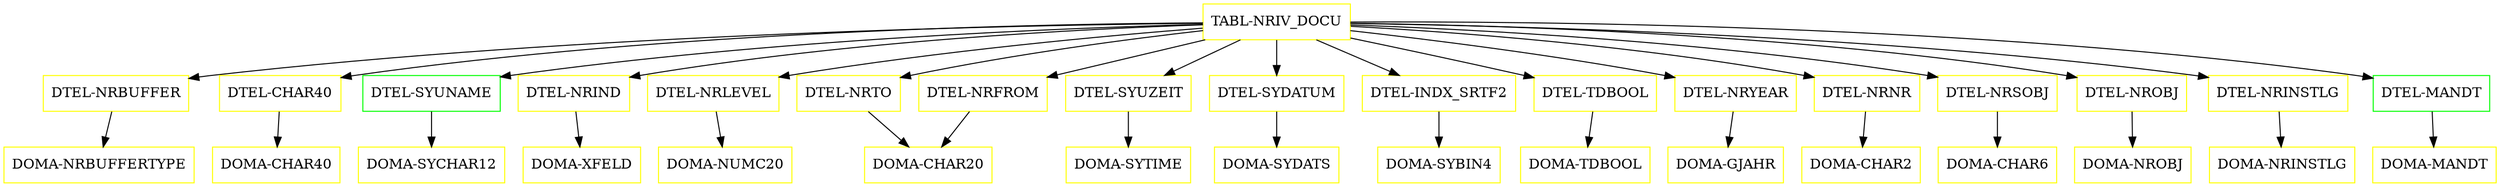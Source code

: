 digraph G {
  "TABL-NRIV_DOCU" [shape=box,color=yellow];
  "DTEL-NRBUFFER" [shape=box,color=yellow,URL="./DTEL_NRBUFFER.html"];
  "DOMA-NRBUFFERTYPE" [shape=box,color=yellow,URL="./DOMA_NRBUFFERTYPE.html"];
  "DTEL-CHAR40" [shape=box,color=yellow,URL="./DTEL_CHAR40.html"];
  "DOMA-CHAR40" [shape=box,color=yellow,URL="./DOMA_CHAR40.html"];
  "DTEL-SYUNAME" [shape=box,color=green,URL="./DTEL_SYUNAME.html"];
  "DOMA-SYCHAR12" [shape=box,color=yellow,URL="./DOMA_SYCHAR12.html"];
  "DTEL-NRIND" [shape=box,color=yellow,URL="./DTEL_NRIND.html"];
  "DOMA-XFELD" [shape=box,color=yellow,URL="./DOMA_XFELD.html"];
  "DTEL-NRLEVEL" [shape=box,color=yellow,URL="./DTEL_NRLEVEL.html"];
  "DOMA-NUMC20" [shape=box,color=yellow,URL="./DOMA_NUMC20.html"];
  "DTEL-NRTO" [shape=box,color=yellow,URL="./DTEL_NRTO.html"];
  "DOMA-CHAR20" [shape=box,color=yellow,URL="./DOMA_CHAR20.html"];
  "DTEL-NRFROM" [shape=box,color=yellow,URL="./DTEL_NRFROM.html"];
  "DTEL-SYUZEIT" [shape=box,color=yellow,URL="./DTEL_SYUZEIT.html"];
  "DOMA-SYTIME" [shape=box,color=yellow,URL="./DOMA_SYTIME.html"];
  "DTEL-SYDATUM" [shape=box,color=yellow,URL="./DTEL_SYDATUM.html"];
  "DOMA-SYDATS" [shape=box,color=yellow,URL="./DOMA_SYDATS.html"];
  "DTEL-INDX_SRTF2" [shape=box,color=yellow,URL="./DTEL_INDX_SRTF2.html"];
  "DOMA-SYBIN4" [shape=box,color=yellow,URL="./DOMA_SYBIN4.html"];
  "DTEL-TDBOOL" [shape=box,color=yellow,URL="./DTEL_TDBOOL.html"];
  "DOMA-TDBOOL" [shape=box,color=yellow,URL="./DOMA_TDBOOL.html"];
  "DTEL-NRYEAR" [shape=box,color=yellow,URL="./DTEL_NRYEAR.html"];
  "DOMA-GJAHR" [shape=box,color=yellow,URL="./DOMA_GJAHR.html"];
  "DTEL-NRNR" [shape=box,color=yellow,URL="./DTEL_NRNR.html"];
  "DOMA-CHAR2" [shape=box,color=yellow,URL="./DOMA_CHAR2.html"];
  "DTEL-NRSOBJ" [shape=box,color=yellow,URL="./DTEL_NRSOBJ.html"];
  "DOMA-CHAR6" [shape=box,color=yellow,URL="./DOMA_CHAR6.html"];
  "DTEL-NROBJ" [shape=box,color=yellow,URL="./DTEL_NROBJ.html"];
  "DOMA-NROBJ" [shape=box,color=yellow,URL="./DOMA_NROBJ.html"];
  "DTEL-NRINSTLG" [shape=box,color=yellow,URL="./DTEL_NRINSTLG.html"];
  "DOMA-NRINSTLG" [shape=box,color=yellow,URL="./DOMA_NRINSTLG.html"];
  "DTEL-MANDT" [shape=box,color=green,URL="./DTEL_MANDT.html"];
  "DOMA-MANDT" [shape=box,color=yellow,URL="./DOMA_MANDT.html"];
  "TABL-NRIV_DOCU" -> "DTEL-MANDT";
  "TABL-NRIV_DOCU" -> "DTEL-NRINSTLG";
  "TABL-NRIV_DOCU" -> "DTEL-NROBJ";
  "TABL-NRIV_DOCU" -> "DTEL-NRSOBJ";
  "TABL-NRIV_DOCU" -> "DTEL-NRNR";
  "TABL-NRIV_DOCU" -> "DTEL-NRYEAR";
  "TABL-NRIV_DOCU" -> "DTEL-TDBOOL";
  "TABL-NRIV_DOCU" -> "DTEL-INDX_SRTF2";
  "TABL-NRIV_DOCU" -> "DTEL-SYDATUM";
  "TABL-NRIV_DOCU" -> "DTEL-SYUZEIT";
  "TABL-NRIV_DOCU" -> "DTEL-NRFROM";
  "TABL-NRIV_DOCU" -> "DTEL-NRTO";
  "TABL-NRIV_DOCU" -> "DTEL-NRLEVEL";
  "TABL-NRIV_DOCU" -> "DTEL-NRIND";
  "TABL-NRIV_DOCU" -> "DTEL-SYUNAME";
  "TABL-NRIV_DOCU" -> "DTEL-CHAR40";
  "TABL-NRIV_DOCU" -> "DTEL-NRBUFFER";
  "DTEL-NRBUFFER" -> "DOMA-NRBUFFERTYPE";
  "DTEL-CHAR40" -> "DOMA-CHAR40";
  "DTEL-SYUNAME" -> "DOMA-SYCHAR12";
  "DTEL-NRIND" -> "DOMA-XFELD";
  "DTEL-NRLEVEL" -> "DOMA-NUMC20";
  "DTEL-NRTO" -> "DOMA-CHAR20";
  "DTEL-NRFROM" -> "DOMA-CHAR20";
  "DTEL-SYUZEIT" -> "DOMA-SYTIME";
  "DTEL-SYDATUM" -> "DOMA-SYDATS";
  "DTEL-INDX_SRTF2" -> "DOMA-SYBIN4";
  "DTEL-TDBOOL" -> "DOMA-TDBOOL";
  "DTEL-NRYEAR" -> "DOMA-GJAHR";
  "DTEL-NRNR" -> "DOMA-CHAR2";
  "DTEL-NRSOBJ" -> "DOMA-CHAR6";
  "DTEL-NROBJ" -> "DOMA-NROBJ";
  "DTEL-NRINSTLG" -> "DOMA-NRINSTLG";
  "DTEL-MANDT" -> "DOMA-MANDT";
}
